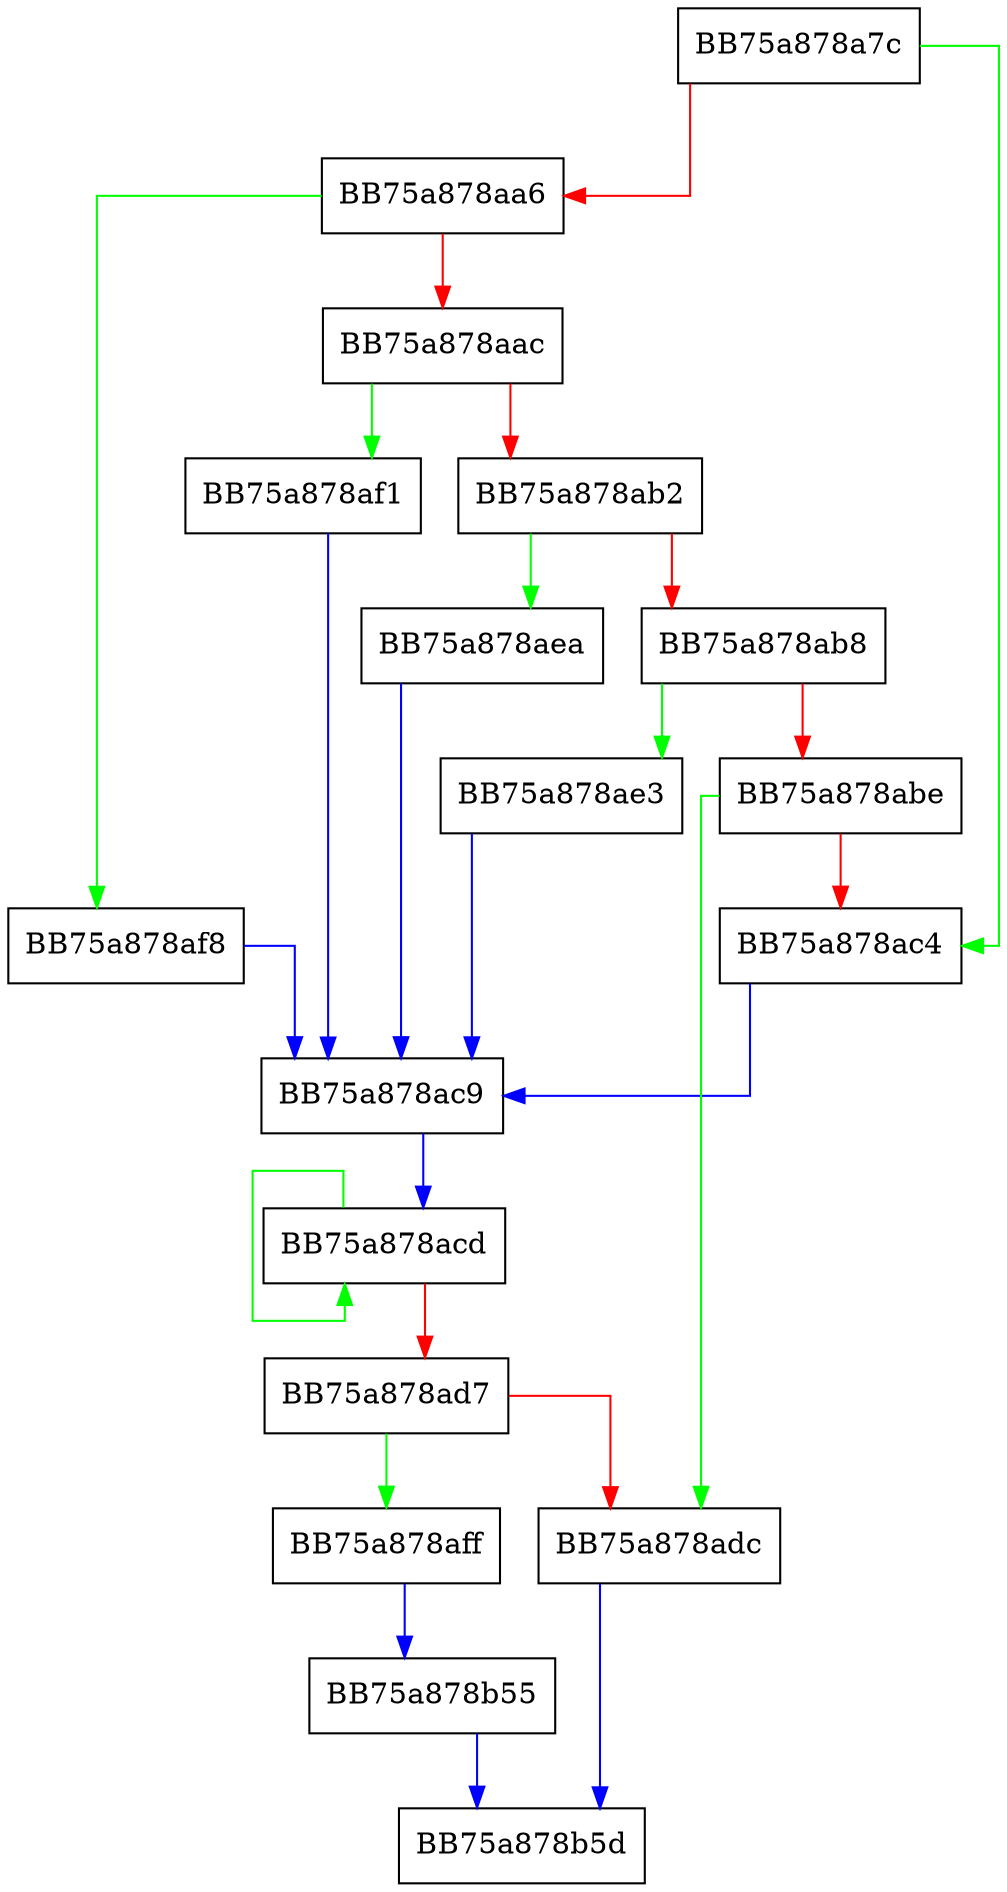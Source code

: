 digraph FromString {
  node [shape="box"];
  graph [splines=ortho];
  BB75a878a7c -> BB75a878ac4 [color="green"];
  BB75a878a7c -> BB75a878aa6 [color="red"];
  BB75a878aa6 -> BB75a878af8 [color="green"];
  BB75a878aa6 -> BB75a878aac [color="red"];
  BB75a878aac -> BB75a878af1 [color="green"];
  BB75a878aac -> BB75a878ab2 [color="red"];
  BB75a878ab2 -> BB75a878aea [color="green"];
  BB75a878ab2 -> BB75a878ab8 [color="red"];
  BB75a878ab8 -> BB75a878ae3 [color="green"];
  BB75a878ab8 -> BB75a878abe [color="red"];
  BB75a878abe -> BB75a878adc [color="green"];
  BB75a878abe -> BB75a878ac4 [color="red"];
  BB75a878ac4 -> BB75a878ac9 [color="blue"];
  BB75a878ac9 -> BB75a878acd [color="blue"];
  BB75a878acd -> BB75a878acd [color="green"];
  BB75a878acd -> BB75a878ad7 [color="red"];
  BB75a878ad7 -> BB75a878aff [color="green"];
  BB75a878ad7 -> BB75a878adc [color="red"];
  BB75a878adc -> BB75a878b5d [color="blue"];
  BB75a878ae3 -> BB75a878ac9 [color="blue"];
  BB75a878aea -> BB75a878ac9 [color="blue"];
  BB75a878af1 -> BB75a878ac9 [color="blue"];
  BB75a878af8 -> BB75a878ac9 [color="blue"];
  BB75a878aff -> BB75a878b55 [color="blue"];
  BB75a878b55 -> BB75a878b5d [color="blue"];
}